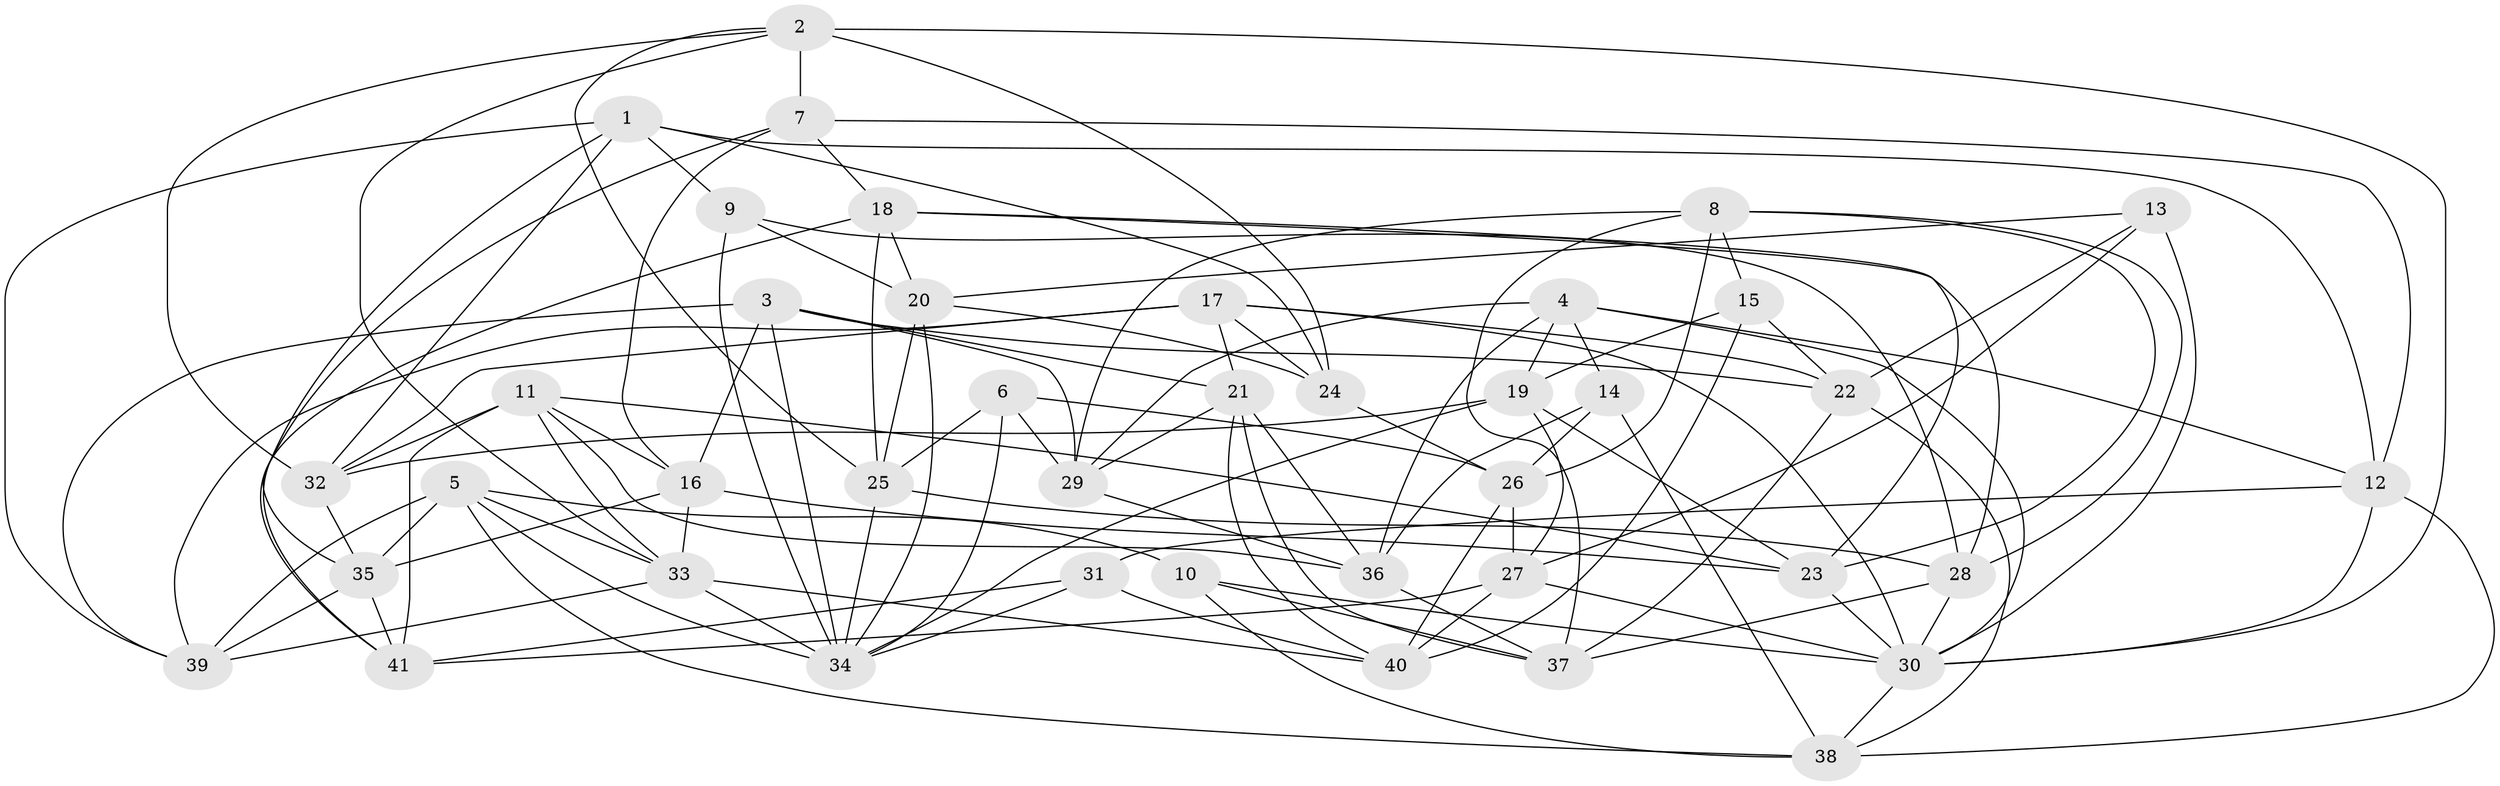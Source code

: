 // original degree distribution, {4: 1.0}
// Generated by graph-tools (version 1.1) at 2025/50/03/09/25 03:50:47]
// undirected, 41 vertices, 119 edges
graph export_dot {
graph [start="1"]
  node [color=gray90,style=filled];
  1;
  2;
  3;
  4;
  5;
  6;
  7;
  8;
  9;
  10;
  11;
  12;
  13;
  14;
  15;
  16;
  17;
  18;
  19;
  20;
  21;
  22;
  23;
  24;
  25;
  26;
  27;
  28;
  29;
  30;
  31;
  32;
  33;
  34;
  35;
  36;
  37;
  38;
  39;
  40;
  41;
  1 -- 9 [weight=1.0];
  1 -- 12 [weight=1.0];
  1 -- 24 [weight=1.0];
  1 -- 32 [weight=1.0];
  1 -- 39 [weight=1.0];
  1 -- 41 [weight=1.0];
  2 -- 7 [weight=2.0];
  2 -- 24 [weight=2.0];
  2 -- 25 [weight=1.0];
  2 -- 30 [weight=1.0];
  2 -- 32 [weight=1.0];
  2 -- 33 [weight=1.0];
  3 -- 16 [weight=1.0];
  3 -- 21 [weight=1.0];
  3 -- 22 [weight=1.0];
  3 -- 29 [weight=1.0];
  3 -- 34 [weight=1.0];
  3 -- 39 [weight=1.0];
  4 -- 12 [weight=1.0];
  4 -- 14 [weight=1.0];
  4 -- 19 [weight=1.0];
  4 -- 29 [weight=1.0];
  4 -- 30 [weight=1.0];
  4 -- 36 [weight=1.0];
  5 -- 10 [weight=1.0];
  5 -- 33 [weight=1.0];
  5 -- 34 [weight=1.0];
  5 -- 35 [weight=1.0];
  5 -- 38 [weight=1.0];
  5 -- 39 [weight=1.0];
  6 -- 25 [weight=1.0];
  6 -- 26 [weight=1.0];
  6 -- 29 [weight=1.0];
  6 -- 34 [weight=1.0];
  7 -- 12 [weight=1.0];
  7 -- 16 [weight=1.0];
  7 -- 18 [weight=1.0];
  7 -- 35 [weight=1.0];
  8 -- 15 [weight=1.0];
  8 -- 23 [weight=1.0];
  8 -- 26 [weight=1.0];
  8 -- 28 [weight=1.0];
  8 -- 29 [weight=1.0];
  8 -- 37 [weight=1.0];
  9 -- 20 [weight=1.0];
  9 -- 28 [weight=1.0];
  9 -- 34 [weight=1.0];
  10 -- 30 [weight=1.0];
  10 -- 37 [weight=1.0];
  10 -- 38 [weight=1.0];
  11 -- 16 [weight=1.0];
  11 -- 23 [weight=1.0];
  11 -- 32 [weight=1.0];
  11 -- 33 [weight=1.0];
  11 -- 36 [weight=1.0];
  11 -- 41 [weight=1.0];
  12 -- 30 [weight=1.0];
  12 -- 31 [weight=1.0];
  12 -- 38 [weight=1.0];
  13 -- 20 [weight=1.0];
  13 -- 22 [weight=1.0];
  13 -- 27 [weight=1.0];
  13 -- 30 [weight=1.0];
  14 -- 26 [weight=1.0];
  14 -- 36 [weight=1.0];
  14 -- 38 [weight=1.0];
  15 -- 19 [weight=1.0];
  15 -- 22 [weight=1.0];
  15 -- 40 [weight=1.0];
  16 -- 23 [weight=1.0];
  16 -- 33 [weight=1.0];
  16 -- 35 [weight=1.0];
  17 -- 21 [weight=1.0];
  17 -- 22 [weight=1.0];
  17 -- 24 [weight=1.0];
  17 -- 30 [weight=1.0];
  17 -- 32 [weight=1.0];
  17 -- 39 [weight=1.0];
  18 -- 20 [weight=1.0];
  18 -- 23 [weight=1.0];
  18 -- 25 [weight=1.0];
  18 -- 28 [weight=1.0];
  18 -- 41 [weight=1.0];
  19 -- 23 [weight=1.0];
  19 -- 27 [weight=1.0];
  19 -- 32 [weight=1.0];
  19 -- 34 [weight=1.0];
  20 -- 24 [weight=1.0];
  20 -- 25 [weight=1.0];
  20 -- 34 [weight=1.0];
  21 -- 29 [weight=1.0];
  21 -- 36 [weight=1.0];
  21 -- 37 [weight=1.0];
  21 -- 40 [weight=1.0];
  22 -- 37 [weight=1.0];
  22 -- 38 [weight=1.0];
  23 -- 30 [weight=1.0];
  24 -- 26 [weight=1.0];
  25 -- 28 [weight=1.0];
  25 -- 34 [weight=1.0];
  26 -- 27 [weight=1.0];
  26 -- 40 [weight=1.0];
  27 -- 30 [weight=1.0];
  27 -- 40 [weight=1.0];
  27 -- 41 [weight=1.0];
  28 -- 30 [weight=1.0];
  28 -- 37 [weight=1.0];
  29 -- 36 [weight=1.0];
  30 -- 38 [weight=1.0];
  31 -- 34 [weight=1.0];
  31 -- 40 [weight=1.0];
  31 -- 41 [weight=1.0];
  32 -- 35 [weight=1.0];
  33 -- 34 [weight=2.0];
  33 -- 39 [weight=1.0];
  33 -- 40 [weight=1.0];
  35 -- 39 [weight=1.0];
  35 -- 41 [weight=1.0];
  36 -- 37 [weight=1.0];
}
